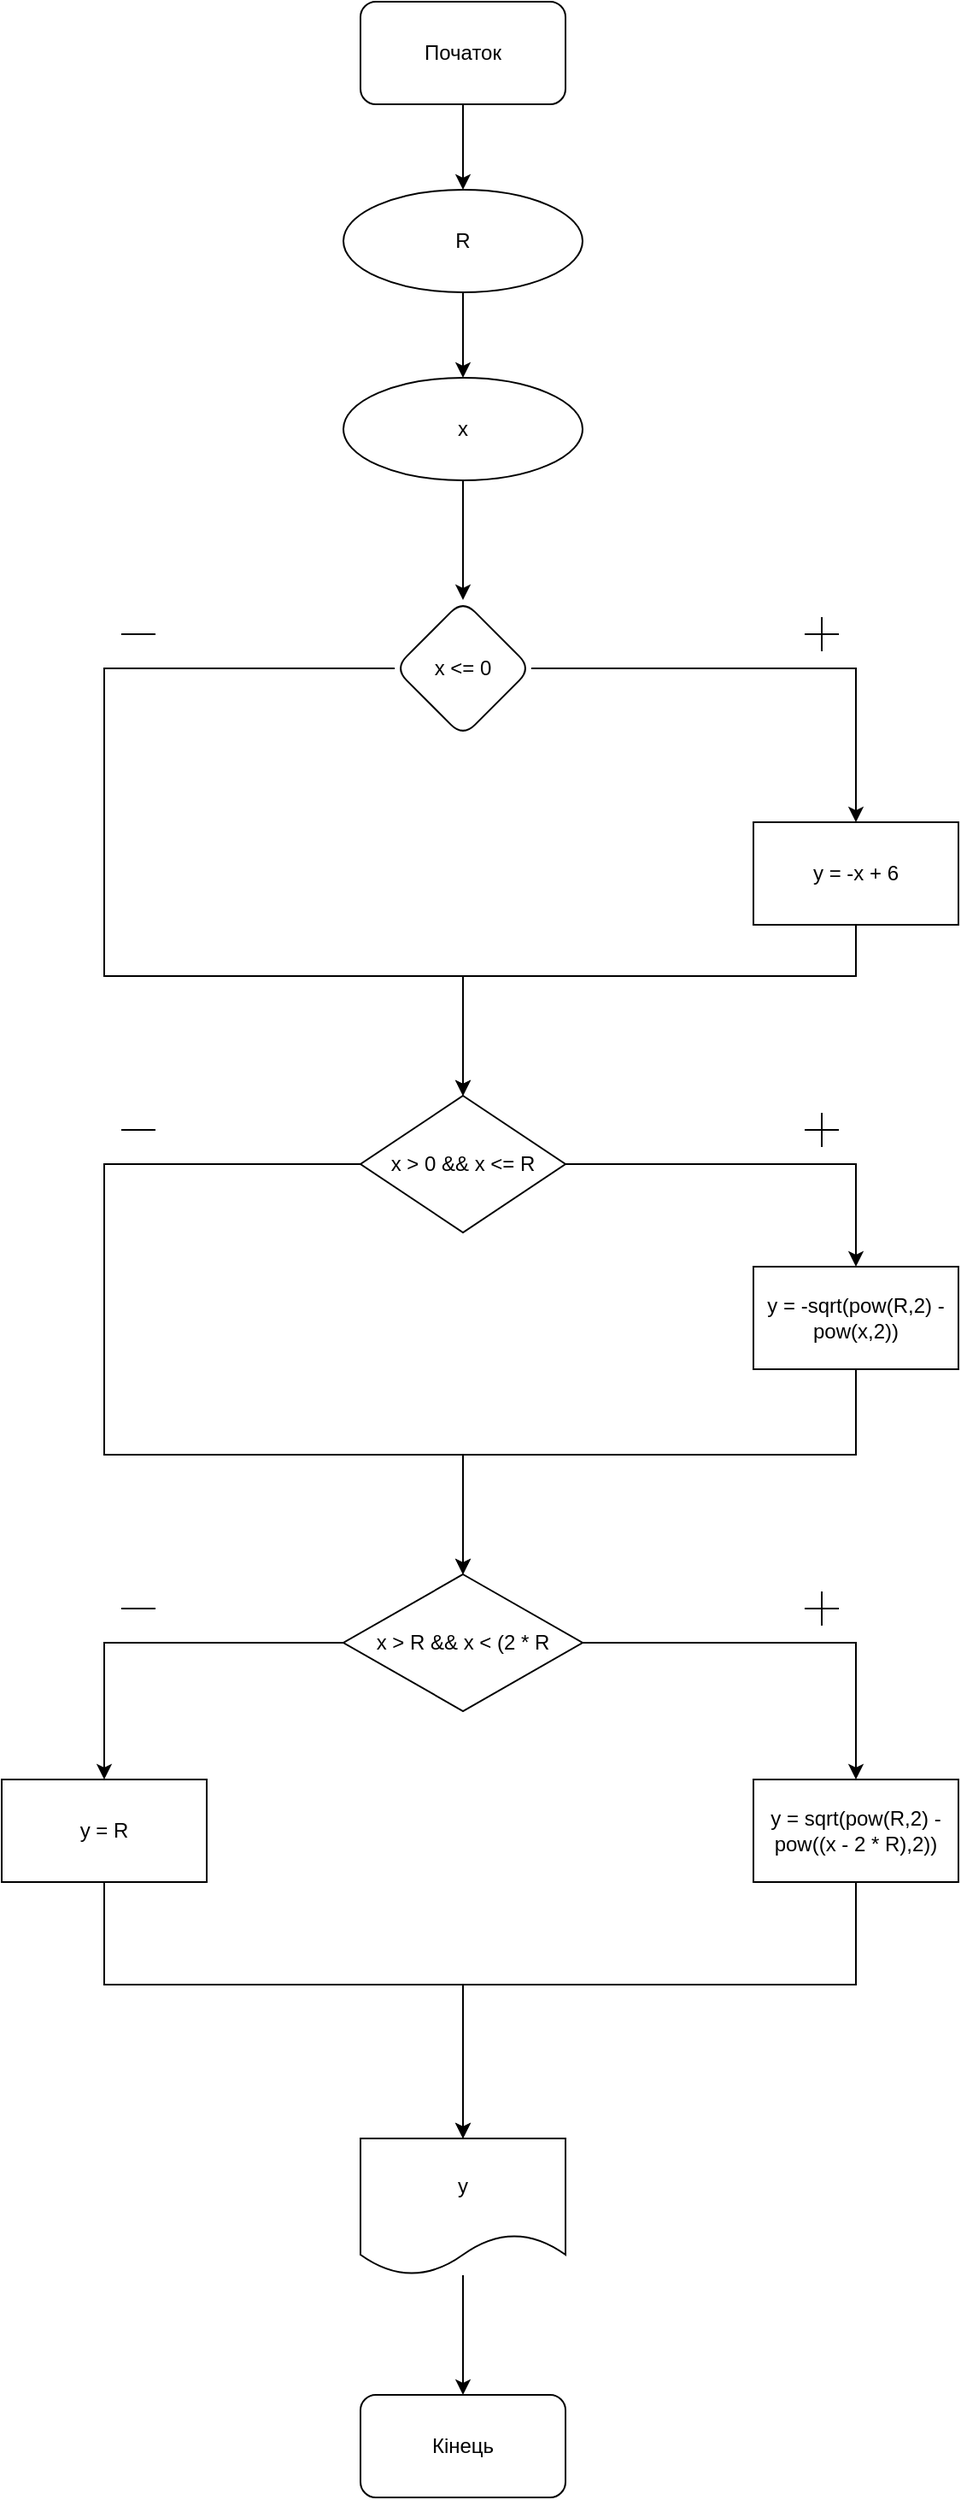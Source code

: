 <mxfile version="13.9.9" type="device"><diagram id="7JVjFbl-QThUj1bgh3-L" name="Page-1"><mxGraphModel dx="1024" dy="592" grid="1" gridSize="10" guides="1" tooltips="1" connect="1" arrows="1" fold="1" page="1" pageScale="1" pageWidth="850" pageHeight="1100" math="0" shadow="0"><root><mxCell id="0"/><mxCell id="1" parent="0"/><mxCell id="ltWXao4A4Hpjs6jQep0b-3" value="" style="edgeStyle=orthogonalEdgeStyle;rounded=0;orthogonalLoop=1;jettySize=auto;html=1;" parent="1" source="ltWXao4A4Hpjs6jQep0b-1" target="ltWXao4A4Hpjs6jQep0b-2" edge="1"><mxGeometry relative="1" as="geometry"/></mxCell><mxCell id="ltWXao4A4Hpjs6jQep0b-1" value="Початок" style="rounded=1;whiteSpace=wrap;html=1;" parent="1" vertex="1"><mxGeometry x="350" width="120" height="60" as="geometry"/></mxCell><mxCell id="ltWXao4A4Hpjs6jQep0b-5" value="" style="edgeStyle=orthogonalEdgeStyle;rounded=0;orthogonalLoop=1;jettySize=auto;html=1;" parent="1" source="ltWXao4A4Hpjs6jQep0b-2" target="ltWXao4A4Hpjs6jQep0b-4" edge="1"><mxGeometry relative="1" as="geometry"/></mxCell><mxCell id="ltWXao4A4Hpjs6jQep0b-2" value="R" style="ellipse;whiteSpace=wrap;html=1;rounded=1;" parent="1" vertex="1"><mxGeometry x="340" y="110" width="140" height="60" as="geometry"/></mxCell><mxCell id="ltWXao4A4Hpjs6jQep0b-7" value="" style="edgeStyle=orthogonalEdgeStyle;rounded=0;orthogonalLoop=1;jettySize=auto;html=1;entryX=0.5;entryY=0;entryDx=0;entryDy=0;" parent="1" source="ltWXao4A4Hpjs6jQep0b-4" target="ltWXao4A4Hpjs6jQep0b-6" edge="1"><mxGeometry relative="1" as="geometry"><mxPoint x="410" y="360" as="targetPoint"/></mxGeometry></mxCell><mxCell id="ltWXao4A4Hpjs6jQep0b-4" value="x" style="ellipse;whiteSpace=wrap;html=1;rounded=1;" parent="1" vertex="1"><mxGeometry x="340" y="220" width="140" height="60" as="geometry"/></mxCell><mxCell id="ltWXao4A4Hpjs6jQep0b-8" style="edgeStyle=orthogonalEdgeStyle;rounded=0;orthogonalLoop=1;jettySize=auto;html=1;exitX=1;exitY=0.5;exitDx=0;exitDy=0;entryX=0.5;entryY=0;entryDx=0;entryDy=0;" parent="1" source="ltWXao4A4Hpjs6jQep0b-6" target="ltWXao4A4Hpjs6jQep0b-13" edge="1"><mxGeometry relative="1" as="geometry"><mxPoint x="640" y="480" as="targetPoint"/></mxGeometry></mxCell><mxCell id="ltWXao4A4Hpjs6jQep0b-9" style="edgeStyle=orthogonalEdgeStyle;rounded=0;orthogonalLoop=1;jettySize=auto;html=1;exitX=0;exitY=0.5;exitDx=0;exitDy=0;entryX=0.5;entryY=0;entryDx=0;entryDy=0;" parent="1" source="ltWXao4A4Hpjs6jQep0b-6" target="ltWXao4A4Hpjs6jQep0b-15" edge="1"><mxGeometry relative="1" as="geometry"><mxPoint x="200" y="480" as="targetPoint"/><Array as="points"><mxPoint x="200" y="390"/><mxPoint x="200" y="570"/><mxPoint x="410" y="570"/></Array></mxGeometry></mxCell><mxCell id="ltWXao4A4Hpjs6jQep0b-6" value="x &lt;= 0" style="rhombus;whiteSpace=wrap;html=1;rounded=1;" parent="1" vertex="1"><mxGeometry x="370" y="350" width="80" height="80" as="geometry"/></mxCell><mxCell id="ltWXao4A4Hpjs6jQep0b-10" value="" style="endArrow=none;html=1;" parent="1" edge="1"><mxGeometry width="50" height="50" relative="1" as="geometry"><mxPoint x="610" y="370" as="sourcePoint"/><mxPoint x="630" y="370" as="targetPoint"/></mxGeometry></mxCell><mxCell id="ltWXao4A4Hpjs6jQep0b-11" value="" style="endArrow=none;html=1;" parent="1" edge="1"><mxGeometry width="50" height="50" relative="1" as="geometry"><mxPoint x="210" y="370" as="sourcePoint"/><mxPoint x="230" y="370" as="targetPoint"/></mxGeometry></mxCell><mxCell id="ltWXao4A4Hpjs6jQep0b-12" value="" style="endArrow=none;html=1;" parent="1" edge="1"><mxGeometry width="50" height="50" relative="1" as="geometry"><mxPoint x="620" y="380" as="sourcePoint"/><mxPoint x="620" y="360" as="targetPoint"/></mxGeometry></mxCell><mxCell id="ltWXao4A4Hpjs6jQep0b-16" value="" style="edgeStyle=orthogonalEdgeStyle;rounded=0;orthogonalLoop=1;jettySize=auto;html=1;" parent="1" source="ltWXao4A4Hpjs6jQep0b-13" target="ltWXao4A4Hpjs6jQep0b-15" edge="1"><mxGeometry relative="1" as="geometry"><Array as="points"><mxPoint x="640" y="570"/><mxPoint x="410" y="570"/></Array></mxGeometry></mxCell><mxCell id="ltWXao4A4Hpjs6jQep0b-13" value="y = -x + 6" style="rounded=0;whiteSpace=wrap;html=1;" parent="1" vertex="1"><mxGeometry x="580" y="480" width="120" height="60" as="geometry"/></mxCell><mxCell id="ltWXao4A4Hpjs6jQep0b-18" value="" style="edgeStyle=orthogonalEdgeStyle;rounded=0;orthogonalLoop=1;jettySize=auto;html=1;" parent="1" source="ltWXao4A4Hpjs6jQep0b-15" target="ltWXao4A4Hpjs6jQep0b-17" edge="1"><mxGeometry relative="1" as="geometry"/></mxCell><mxCell id="ltWXao4A4Hpjs6jQep0b-20" value="" style="edgeStyle=orthogonalEdgeStyle;rounded=0;orthogonalLoop=1;jettySize=auto;html=1;entryX=0.5;entryY=0;entryDx=0;entryDy=0;" parent="1" source="ltWXao4A4Hpjs6jQep0b-15" target="ltWXao4A4Hpjs6jQep0b-24" edge="1"><mxGeometry relative="1" as="geometry"><mxPoint x="200" y="840" as="targetPoint"/><Array as="points"><mxPoint x="200" y="680"/><mxPoint x="200" y="850"/><mxPoint x="410" y="850"/></Array></mxGeometry></mxCell><mxCell id="ltWXao4A4Hpjs6jQep0b-15" value="x &gt; 0 &amp;&amp; x &lt;= R" style="rhombus;whiteSpace=wrap;html=1;rounded=0;" parent="1" vertex="1"><mxGeometry x="350" y="640" width="120" height="80" as="geometry"/></mxCell><mxCell id="ltWXao4A4Hpjs6jQep0b-25" value="" style="edgeStyle=orthogonalEdgeStyle;rounded=0;orthogonalLoop=1;jettySize=auto;html=1;" parent="1" source="ltWXao4A4Hpjs6jQep0b-17" target="ltWXao4A4Hpjs6jQep0b-24" edge="1"><mxGeometry relative="1" as="geometry"><Array as="points"><mxPoint x="640" y="850"/><mxPoint x="410" y="850"/></Array></mxGeometry></mxCell><mxCell id="ltWXao4A4Hpjs6jQep0b-17" value="y = -sqrt(pow(R,2) - pow(x,2))" style="whiteSpace=wrap;html=1;rounded=0;" parent="1" vertex="1"><mxGeometry x="580" y="740" width="120" height="60" as="geometry"/></mxCell><mxCell id="ltWXao4A4Hpjs6jQep0b-21" value="" style="endArrow=none;html=1;" parent="1" edge="1"><mxGeometry width="50" height="50" relative="1" as="geometry"><mxPoint x="610" y="660" as="sourcePoint"/><mxPoint x="630" y="660" as="targetPoint"/></mxGeometry></mxCell><mxCell id="ltWXao4A4Hpjs6jQep0b-22" value="" style="endArrow=none;html=1;" parent="1" edge="1"><mxGeometry width="50" height="50" relative="1" as="geometry"><mxPoint x="620" y="670" as="sourcePoint"/><mxPoint x="620" y="650" as="targetPoint"/></mxGeometry></mxCell><mxCell id="ltWXao4A4Hpjs6jQep0b-23" value="" style="endArrow=none;html=1;" parent="1" edge="1"><mxGeometry width="50" height="50" relative="1" as="geometry"><mxPoint x="210" y="660" as="sourcePoint"/><mxPoint x="230" y="660" as="targetPoint"/></mxGeometry></mxCell><mxCell id="ltWXao4A4Hpjs6jQep0b-27" value="" style="edgeStyle=orthogonalEdgeStyle;rounded=0;orthogonalLoop=1;jettySize=auto;html=1;" parent="1" source="ltWXao4A4Hpjs6jQep0b-24" target="ltWXao4A4Hpjs6jQep0b-26" edge="1"><mxGeometry relative="1" as="geometry"/></mxCell><mxCell id="ltWXao4A4Hpjs6jQep0b-31" value="" style="edgeStyle=orthogonalEdgeStyle;rounded=0;orthogonalLoop=1;jettySize=auto;html=1;" parent="1" source="ltWXao4A4Hpjs6jQep0b-24" target="ltWXao4A4Hpjs6jQep0b-30" edge="1"><mxGeometry relative="1" as="geometry"/></mxCell><mxCell id="ltWXao4A4Hpjs6jQep0b-24" value="x &gt; R &amp;&amp; x &lt; (2 * R" style="rhombus;whiteSpace=wrap;html=1;rounded=0;" parent="1" vertex="1"><mxGeometry x="340" y="920" width="140" height="80" as="geometry"/></mxCell><mxCell id="ltWXao4A4Hpjs6jQep0b-36" style="edgeStyle=orthogonalEdgeStyle;rounded=0;orthogonalLoop=1;jettySize=auto;html=1;exitX=0.5;exitY=1;exitDx=0;exitDy=0;entryX=0.5;entryY=0;entryDx=0;entryDy=0;" parent="1" source="ltWXao4A4Hpjs6jQep0b-26" target="ltWXao4A4Hpjs6jQep0b-34" edge="1"><mxGeometry relative="1" as="geometry"><Array as="points"><mxPoint x="640" y="1160"/><mxPoint x="410" y="1160"/></Array></mxGeometry></mxCell><mxCell id="ltWXao4A4Hpjs6jQep0b-26" value="y = sqrt(pow(R,2) - pow((x - 2 * R),2))" style="whiteSpace=wrap;html=1;rounded=0;" parent="1" vertex="1"><mxGeometry x="580" y="1040" width="120" height="60" as="geometry"/></mxCell><mxCell id="ltWXao4A4Hpjs6jQep0b-28" value="" style="endArrow=none;html=1;" parent="1" edge="1"><mxGeometry width="50" height="50" relative="1" as="geometry"><mxPoint x="610" y="940" as="sourcePoint"/><mxPoint x="630" y="940" as="targetPoint"/></mxGeometry></mxCell><mxCell id="ltWXao4A4Hpjs6jQep0b-29" value="" style="endArrow=none;html=1;" parent="1" edge="1"><mxGeometry width="50" height="50" relative="1" as="geometry"><mxPoint x="620" y="950" as="sourcePoint"/><mxPoint x="620" y="930" as="targetPoint"/></mxGeometry></mxCell><mxCell id="ltWXao4A4Hpjs6jQep0b-35" value="" style="edgeStyle=orthogonalEdgeStyle;rounded=0;orthogonalLoop=1;jettySize=auto;html=1;" parent="1" source="ltWXao4A4Hpjs6jQep0b-30" target="ltWXao4A4Hpjs6jQep0b-34" edge="1"><mxGeometry relative="1" as="geometry"><Array as="points"><mxPoint x="200" y="1160"/><mxPoint x="410" y="1160"/></Array></mxGeometry></mxCell><mxCell id="ltWXao4A4Hpjs6jQep0b-30" value="y = R" style="whiteSpace=wrap;html=1;rounded=0;" parent="1" vertex="1"><mxGeometry x="140" y="1040" width="120" height="60" as="geometry"/></mxCell><mxCell id="ltWXao4A4Hpjs6jQep0b-32" value="" style="endArrow=none;html=1;" parent="1" edge="1"><mxGeometry width="50" height="50" relative="1" as="geometry"><mxPoint x="210" y="940" as="sourcePoint"/><mxPoint x="230" y="940" as="targetPoint"/></mxGeometry></mxCell><mxCell id="ltWXao4A4Hpjs6jQep0b-38" value="" style="edgeStyle=orthogonalEdgeStyle;rounded=0;orthogonalLoop=1;jettySize=auto;html=1;entryX=0.5;entryY=0;entryDx=0;entryDy=0;" parent="1" source="ltWXao4A4Hpjs6jQep0b-34" target="ltWXao4A4Hpjs6jQep0b-39" edge="1"><mxGeometry relative="1" as="geometry"><mxPoint x="410" y="1410" as="targetPoint"/></mxGeometry></mxCell><mxCell id="ltWXao4A4Hpjs6jQep0b-34" value="y" style="shape=document;whiteSpace=wrap;html=1;boundedLbl=1;rounded=0;" parent="1" vertex="1"><mxGeometry x="350" y="1250" width="120" height="80" as="geometry"/></mxCell><mxCell id="ltWXao4A4Hpjs6jQep0b-39" value="Кінець" style="rounded=1;whiteSpace=wrap;html=1;" parent="1" vertex="1"><mxGeometry x="350" y="1400" width="120" height="60" as="geometry"/></mxCell></root></mxGraphModel></diagram></mxfile>